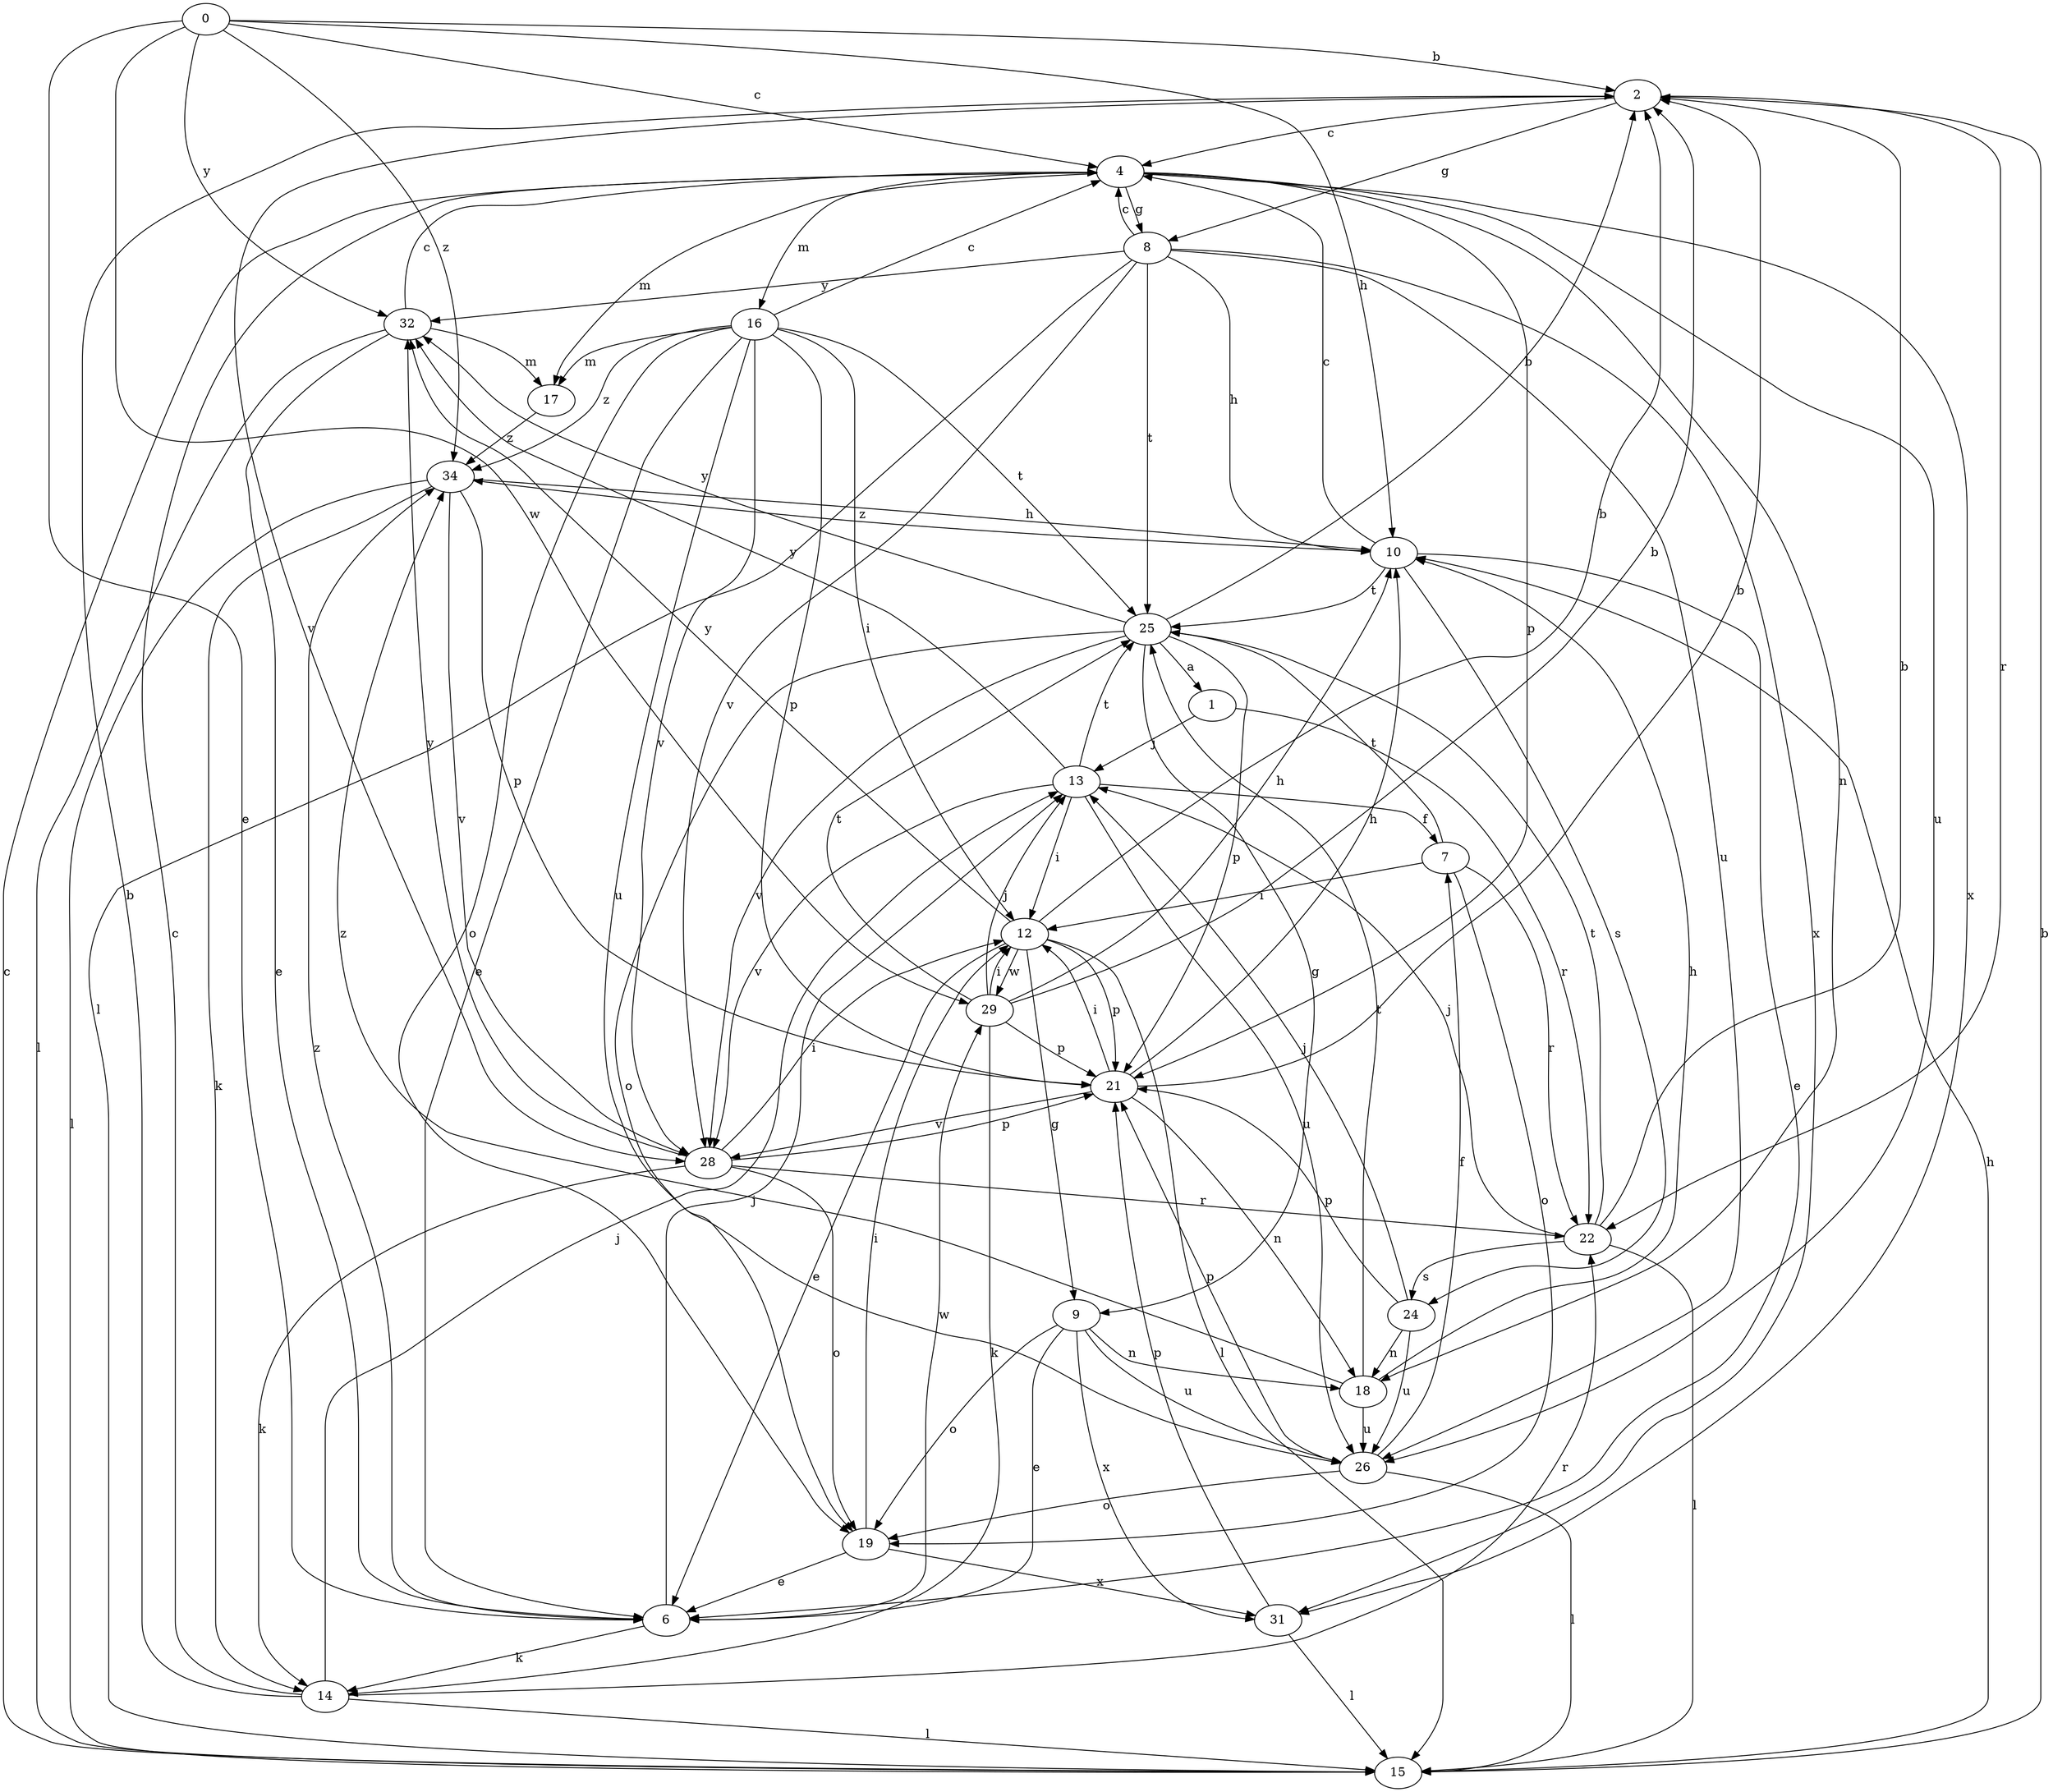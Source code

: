 strict digraph  {
0;
1;
2;
4;
6;
7;
8;
9;
10;
12;
13;
14;
15;
16;
17;
18;
19;
21;
22;
24;
25;
26;
28;
29;
31;
32;
34;
0 -> 2  [label=b];
0 -> 4  [label=c];
0 -> 6  [label=e];
0 -> 10  [label=h];
0 -> 29  [label=w];
0 -> 32  [label=y];
0 -> 34  [label=z];
1 -> 13  [label=j];
1 -> 22  [label=r];
2 -> 4  [label=c];
2 -> 8  [label=g];
2 -> 22  [label=r];
2 -> 28  [label=v];
4 -> 8  [label=g];
4 -> 16  [label=m];
4 -> 17  [label=m];
4 -> 18  [label=n];
4 -> 21  [label=p];
4 -> 26  [label=u];
4 -> 31  [label=x];
6 -> 13  [label=j];
6 -> 14  [label=k];
6 -> 29  [label=w];
6 -> 34  [label=z];
7 -> 12  [label=i];
7 -> 19  [label=o];
7 -> 22  [label=r];
7 -> 25  [label=t];
8 -> 4  [label=c];
8 -> 10  [label=h];
8 -> 15  [label=l];
8 -> 25  [label=t];
8 -> 26  [label=u];
8 -> 28  [label=v];
8 -> 31  [label=x];
8 -> 32  [label=y];
9 -> 6  [label=e];
9 -> 18  [label=n];
9 -> 19  [label=o];
9 -> 26  [label=u];
9 -> 31  [label=x];
10 -> 4  [label=c];
10 -> 6  [label=e];
10 -> 24  [label=s];
10 -> 25  [label=t];
10 -> 34  [label=z];
12 -> 2  [label=b];
12 -> 6  [label=e];
12 -> 9  [label=g];
12 -> 15  [label=l];
12 -> 21  [label=p];
12 -> 29  [label=w];
12 -> 32  [label=y];
13 -> 7  [label=f];
13 -> 12  [label=i];
13 -> 25  [label=t];
13 -> 26  [label=u];
13 -> 28  [label=v];
13 -> 32  [label=y];
14 -> 2  [label=b];
14 -> 4  [label=c];
14 -> 13  [label=j];
14 -> 15  [label=l];
14 -> 22  [label=r];
15 -> 2  [label=b];
15 -> 4  [label=c];
15 -> 10  [label=h];
16 -> 4  [label=c];
16 -> 6  [label=e];
16 -> 12  [label=i];
16 -> 17  [label=m];
16 -> 19  [label=o];
16 -> 21  [label=p];
16 -> 25  [label=t];
16 -> 26  [label=u];
16 -> 28  [label=v];
16 -> 34  [label=z];
17 -> 34  [label=z];
18 -> 10  [label=h];
18 -> 25  [label=t];
18 -> 26  [label=u];
18 -> 34  [label=z];
19 -> 6  [label=e];
19 -> 12  [label=i];
19 -> 31  [label=x];
21 -> 2  [label=b];
21 -> 10  [label=h];
21 -> 12  [label=i];
21 -> 18  [label=n];
21 -> 28  [label=v];
22 -> 2  [label=b];
22 -> 13  [label=j];
22 -> 15  [label=l];
22 -> 24  [label=s];
22 -> 25  [label=t];
24 -> 13  [label=j];
24 -> 18  [label=n];
24 -> 21  [label=p];
24 -> 26  [label=u];
25 -> 1  [label=a];
25 -> 2  [label=b];
25 -> 9  [label=g];
25 -> 19  [label=o];
25 -> 21  [label=p];
25 -> 28  [label=v];
25 -> 32  [label=y];
26 -> 7  [label=f];
26 -> 15  [label=l];
26 -> 19  [label=o];
26 -> 21  [label=p];
28 -> 12  [label=i];
28 -> 14  [label=k];
28 -> 19  [label=o];
28 -> 21  [label=p];
28 -> 22  [label=r];
28 -> 32  [label=y];
29 -> 2  [label=b];
29 -> 10  [label=h];
29 -> 12  [label=i];
29 -> 13  [label=j];
29 -> 14  [label=k];
29 -> 21  [label=p];
29 -> 25  [label=t];
31 -> 15  [label=l];
31 -> 21  [label=p];
32 -> 4  [label=c];
32 -> 6  [label=e];
32 -> 15  [label=l];
32 -> 17  [label=m];
34 -> 10  [label=h];
34 -> 14  [label=k];
34 -> 15  [label=l];
34 -> 21  [label=p];
34 -> 28  [label=v];
}
